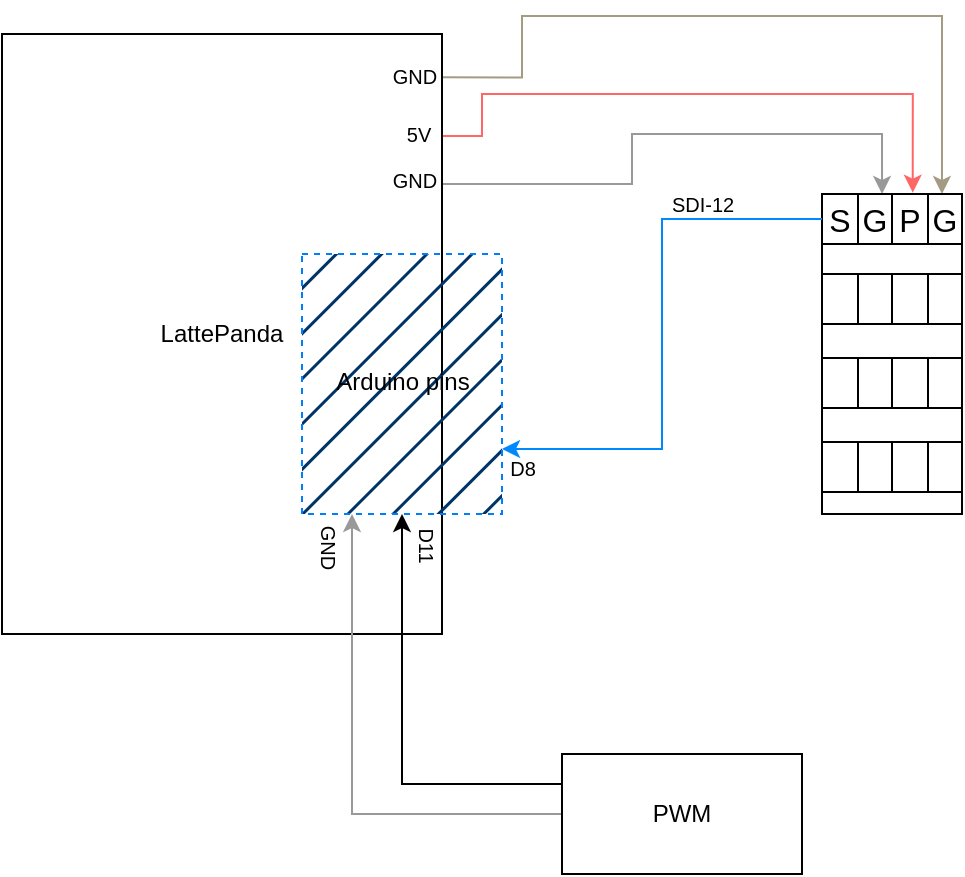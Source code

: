<mxfile version="21.6.5" type="github">
  <diagram name="Page-1" id="16e2658f-23c8-b752-8be9-c03fbebb8bbe">
    <mxGraphModel dx="1050" dy="577" grid="1" gridSize="10" guides="1" tooltips="1" connect="1" arrows="1" fold="1" page="1" pageScale="1" pageWidth="1100" pageHeight="850" background="none" math="0" shadow="0">
      <root>
        <mxCell id="0" />
        <mxCell id="1" parent="0" />
        <mxCell id="RnwgBRYVAyB-saSruq10-80" style="edgeStyle=orthogonalEdgeStyle;rounded=0;orthogonalLoop=1;jettySize=auto;html=1;exitX=1;exitY=0.25;exitDx=0;exitDy=0;entryX=0.429;entryY=0;entryDx=0;entryDy=0;entryPerimeter=0;strokeColor=#999999;" parent="1" source="RnwgBRYVAyB-saSruq10-2" target="RnwgBRYVAyB-saSruq10-26" edge="1">
          <mxGeometry relative="1" as="geometry">
            <Array as="points">
              <mxPoint x="395" y="375" />
              <mxPoint x="395" y="350" />
              <mxPoint x="520" y="350" />
            </Array>
          </mxGeometry>
        </mxCell>
        <mxCell id="RnwgBRYVAyB-saSruq10-81" style="edgeStyle=orthogonalEdgeStyle;rounded=0;orthogonalLoop=1;jettySize=auto;html=1;exitX=1;exitY=0.17;exitDx=0;exitDy=0;exitPerimeter=0;entryX=0.648;entryY=-0.027;entryDx=0;entryDy=0;entryPerimeter=0;strokeColor=#FF6666;" parent="1" source="RnwgBRYVAyB-saSruq10-2" target="RnwgBRYVAyB-saSruq10-26" edge="1">
          <mxGeometry relative="1" as="geometry">
            <Array as="points">
              <mxPoint x="320" y="351" />
              <mxPoint x="320" y="330" />
              <mxPoint x="535" y="330" />
            </Array>
          </mxGeometry>
        </mxCell>
        <mxCell id="RnwgBRYVAyB-saSruq10-84" style="edgeStyle=orthogonalEdgeStyle;rounded=0;orthogonalLoop=1;jettySize=auto;html=1;exitX=1;exitY=0.07;exitDx=0;exitDy=0;exitPerimeter=0;entryX=0.857;entryY=-0.027;entryDx=0;entryDy=0;entryPerimeter=0;strokeColor=#A39B83;" parent="1" edge="1">
          <mxGeometry relative="1" as="geometry">
            <mxPoint x="300" y="321.67" as="sourcePoint" />
            <mxPoint x="549.99" y="379.995" as="targetPoint" />
            <Array as="points">
              <mxPoint x="340" y="322" />
              <mxPoint x="340" y="291" />
              <mxPoint x="550" y="291" />
            </Array>
          </mxGeometry>
        </mxCell>
        <mxCell id="RnwgBRYVAyB-saSruq10-2" value="LattePanda" style="rounded=0;whiteSpace=wrap;html=1;rotation=0;points=[[0,0,0,0,0],[0,1,0,0,0],[0.25,0,0,0,0],[0.5,0,0,0,0],[0.75,0,0,0,0],[1,0,0,0,0],[1,0.07,0,0,0],[1,0.17,0,0,0],[1,0.25,0,0,0],[1,0.38,0,0,0],[1,0.5,0,0,0],[1,0.59,0,0,0],[1,0.68,0,0,0],[1,0.75,0,0,0],[1,0.88,0,0,0],[1,1,0,0,0]];" parent="1" vertex="1">
          <mxGeometry x="80" y="300" width="220" height="300" as="geometry" />
        </mxCell>
        <mxCell id="RnwgBRYVAyB-saSruq10-5" value="" style="rounded=0;whiteSpace=wrap;html=1;strokeColor=#007EFC;fillColor=#003366;dashed=1;fillStyle=hatch;" parent="1" vertex="1">
          <mxGeometry x="230" y="410" width="100" height="130" as="geometry" />
        </mxCell>
        <mxCell id="RnwgBRYVAyB-saSruq10-6" value="&lt;span style=&quot;font-weight: normal;&quot;&gt;&lt;font style=&quot;font-size: 12px;&quot;&gt;Arduino pins&lt;/font&gt;&lt;/span&gt;" style="text;strokeColor=none;fillColor=none;html=1;fontSize=24;fontStyle=1;verticalAlign=middle;align=center;" parent="1" vertex="1">
          <mxGeometry x="230" y="450" width="100" height="40" as="geometry" />
        </mxCell>
        <mxCell id="RnwgBRYVAyB-saSruq10-7" value="" style="rounded=0;whiteSpace=wrap;html=1;" parent="1" vertex="1">
          <mxGeometry x="490" y="380" width="70" height="160" as="geometry" />
        </mxCell>
        <mxCell id="RnwgBRYVAyB-saSruq10-25" value="" style="shape=table;startSize=0;container=1;collapsible=0;childLayout=tableLayout;fontSize=16;" parent="1" vertex="1">
          <mxGeometry x="490" y="380" width="70" height="25" as="geometry" />
        </mxCell>
        <mxCell id="RnwgBRYVAyB-saSruq10-26" value="" style="shape=tableRow;horizontal=0;startSize=0;swimlaneHead=0;swimlaneBody=0;strokeColor=inherit;top=0;left=0;bottom=0;right=0;collapsible=0;dropTarget=0;fillColor=none;points=[[0,0.5],[1,0.5]];portConstraint=eastwest;fontSize=16;" parent="RnwgBRYVAyB-saSruq10-25" vertex="1">
          <mxGeometry width="70" height="25" as="geometry" />
        </mxCell>
        <mxCell id="RnwgBRYVAyB-saSruq10-27" value="S" style="shape=partialRectangle;html=1;whiteSpace=wrap;connectable=0;strokeColor=inherit;overflow=hidden;fillColor=none;top=0;left=0;bottom=0;right=0;pointerEvents=1;fontSize=16;" parent="RnwgBRYVAyB-saSruq10-26" vertex="1">
          <mxGeometry width="18" height="25" as="geometry">
            <mxRectangle width="18" height="25" as="alternateBounds" />
          </mxGeometry>
        </mxCell>
        <mxCell id="RnwgBRYVAyB-saSruq10-52" value="G" style="shape=partialRectangle;html=1;whiteSpace=wrap;connectable=0;strokeColor=inherit;overflow=hidden;fillColor=none;top=0;left=0;bottom=0;right=0;pointerEvents=1;fontSize=16;" parent="RnwgBRYVAyB-saSruq10-26" vertex="1">
          <mxGeometry x="18" width="17" height="25" as="geometry">
            <mxRectangle width="17" height="25" as="alternateBounds" />
          </mxGeometry>
        </mxCell>
        <mxCell id="RnwgBRYVAyB-saSruq10-28" value="P" style="shape=partialRectangle;html=1;whiteSpace=wrap;connectable=0;strokeColor=inherit;overflow=hidden;fillColor=none;top=0;left=0;bottom=0;right=0;pointerEvents=1;fontSize=16;" parent="RnwgBRYVAyB-saSruq10-26" vertex="1">
          <mxGeometry x="35" width="18" height="25" as="geometry">
            <mxRectangle width="18" height="25" as="alternateBounds" />
          </mxGeometry>
        </mxCell>
        <mxCell id="RnwgBRYVAyB-saSruq10-29" value="G" style="shape=partialRectangle;html=1;whiteSpace=wrap;connectable=0;strokeColor=inherit;overflow=hidden;fillColor=none;top=0;left=0;bottom=0;right=0;pointerEvents=1;fontSize=16;" parent="RnwgBRYVAyB-saSruq10-26" vertex="1">
          <mxGeometry x="53" width="17" height="25" as="geometry">
            <mxRectangle width="17" height="25" as="alternateBounds" />
          </mxGeometry>
        </mxCell>
        <mxCell id="RnwgBRYVAyB-saSruq10-54" value="" style="shape=table;startSize=0;container=1;collapsible=0;childLayout=tableLayout;fontSize=16;" parent="1" vertex="1">
          <mxGeometry x="490" y="504" width="70" height="25" as="geometry" />
        </mxCell>
        <mxCell id="RnwgBRYVAyB-saSruq10-55" value="" style="shape=tableRow;horizontal=0;startSize=0;swimlaneHead=0;swimlaneBody=0;strokeColor=inherit;top=0;left=0;bottom=0;right=0;collapsible=0;dropTarget=0;fillColor=none;points=[[0,0.5],[1,0.5]];portConstraint=eastwest;fontSize=16;" parent="RnwgBRYVAyB-saSruq10-54" vertex="1">
          <mxGeometry width="70" height="25" as="geometry" />
        </mxCell>
        <mxCell id="RnwgBRYVAyB-saSruq10-56" value="" style="shape=partialRectangle;html=1;whiteSpace=wrap;connectable=0;strokeColor=inherit;overflow=hidden;fillColor=none;top=0;left=0;bottom=0;right=0;pointerEvents=1;fontSize=16;" parent="RnwgBRYVAyB-saSruq10-55" vertex="1">
          <mxGeometry width="18" height="25" as="geometry">
            <mxRectangle width="18" height="25" as="alternateBounds" />
          </mxGeometry>
        </mxCell>
        <mxCell id="RnwgBRYVAyB-saSruq10-57" style="shape=partialRectangle;html=1;whiteSpace=wrap;connectable=0;strokeColor=inherit;overflow=hidden;fillColor=none;top=0;left=0;bottom=0;right=0;pointerEvents=1;fontSize=16;" parent="RnwgBRYVAyB-saSruq10-55" vertex="1">
          <mxGeometry x="18" width="17" height="25" as="geometry">
            <mxRectangle width="17" height="25" as="alternateBounds" />
          </mxGeometry>
        </mxCell>
        <mxCell id="RnwgBRYVAyB-saSruq10-58" value="" style="shape=partialRectangle;html=1;whiteSpace=wrap;connectable=0;strokeColor=inherit;overflow=hidden;fillColor=none;top=0;left=0;bottom=0;right=0;pointerEvents=1;fontSize=16;" parent="RnwgBRYVAyB-saSruq10-55" vertex="1">
          <mxGeometry x="35" width="18" height="25" as="geometry">
            <mxRectangle width="18" height="25" as="alternateBounds" />
          </mxGeometry>
        </mxCell>
        <mxCell id="RnwgBRYVAyB-saSruq10-59" value="" style="shape=partialRectangle;html=1;whiteSpace=wrap;connectable=0;strokeColor=inherit;overflow=hidden;fillColor=none;top=0;left=0;bottom=0;right=0;pointerEvents=1;fontSize=16;" parent="RnwgBRYVAyB-saSruq10-55" vertex="1">
          <mxGeometry x="53" width="17" height="25" as="geometry">
            <mxRectangle width="17" height="25" as="alternateBounds" />
          </mxGeometry>
        </mxCell>
        <mxCell id="RnwgBRYVAyB-saSruq10-60" value="" style="shape=table;startSize=0;container=1;collapsible=0;childLayout=tableLayout;fontSize=16;" parent="1" vertex="1">
          <mxGeometry x="490" y="420" width="70" height="25" as="geometry" />
        </mxCell>
        <mxCell id="RnwgBRYVAyB-saSruq10-61" value="" style="shape=tableRow;horizontal=0;startSize=0;swimlaneHead=0;swimlaneBody=0;strokeColor=inherit;top=0;left=0;bottom=0;right=0;collapsible=0;dropTarget=0;fillColor=none;points=[[0,0.5],[1,0.5]];portConstraint=eastwest;fontSize=16;" parent="RnwgBRYVAyB-saSruq10-60" vertex="1">
          <mxGeometry width="70" height="25" as="geometry" />
        </mxCell>
        <mxCell id="RnwgBRYVAyB-saSruq10-62" value="" style="shape=partialRectangle;html=1;whiteSpace=wrap;connectable=0;strokeColor=inherit;overflow=hidden;fillColor=none;top=0;left=0;bottom=0;right=0;pointerEvents=1;fontSize=16;" parent="RnwgBRYVAyB-saSruq10-61" vertex="1">
          <mxGeometry width="18" height="25" as="geometry">
            <mxRectangle width="18" height="25" as="alternateBounds" />
          </mxGeometry>
        </mxCell>
        <mxCell id="RnwgBRYVAyB-saSruq10-63" value="" style="shape=partialRectangle;html=1;whiteSpace=wrap;connectable=0;strokeColor=inherit;overflow=hidden;fillColor=none;top=0;left=0;bottom=0;right=0;pointerEvents=1;fontSize=16;" parent="RnwgBRYVAyB-saSruq10-61" vertex="1">
          <mxGeometry x="18" width="17" height="25" as="geometry">
            <mxRectangle width="17" height="25" as="alternateBounds" />
          </mxGeometry>
        </mxCell>
        <mxCell id="RnwgBRYVAyB-saSruq10-64" value="" style="shape=partialRectangle;html=1;whiteSpace=wrap;connectable=0;strokeColor=inherit;overflow=hidden;fillColor=none;top=0;left=0;bottom=0;right=0;pointerEvents=1;fontSize=16;" parent="RnwgBRYVAyB-saSruq10-61" vertex="1">
          <mxGeometry x="35" width="18" height="25" as="geometry">
            <mxRectangle width="18" height="25" as="alternateBounds" />
          </mxGeometry>
        </mxCell>
        <mxCell id="RnwgBRYVAyB-saSruq10-65" value="" style="shape=partialRectangle;html=1;whiteSpace=wrap;connectable=0;strokeColor=inherit;overflow=hidden;fillColor=none;top=0;left=0;bottom=0;right=0;pointerEvents=1;fontSize=16;" parent="RnwgBRYVAyB-saSruq10-61" vertex="1">
          <mxGeometry x="53" width="17" height="25" as="geometry">
            <mxRectangle width="17" height="25" as="alternateBounds" />
          </mxGeometry>
        </mxCell>
        <mxCell id="RnwgBRYVAyB-saSruq10-66" value="" style="shape=table;startSize=0;container=1;collapsible=0;childLayout=tableLayout;fontSize=16;" parent="1" vertex="1">
          <mxGeometry x="490" y="462" width="70" height="25" as="geometry" />
        </mxCell>
        <mxCell id="RnwgBRYVAyB-saSruq10-67" value="" style="shape=tableRow;horizontal=0;startSize=0;swimlaneHead=0;swimlaneBody=0;strokeColor=inherit;top=0;left=0;bottom=0;right=0;collapsible=0;dropTarget=0;fillColor=none;points=[[0,0.5],[1,0.5]];portConstraint=eastwest;fontSize=16;" parent="RnwgBRYVAyB-saSruq10-66" vertex="1">
          <mxGeometry width="70" height="25" as="geometry" />
        </mxCell>
        <mxCell id="RnwgBRYVAyB-saSruq10-68" value="" style="shape=partialRectangle;html=1;whiteSpace=wrap;connectable=0;strokeColor=inherit;overflow=hidden;fillColor=none;top=0;left=0;bottom=0;right=0;pointerEvents=1;fontSize=16;" parent="RnwgBRYVAyB-saSruq10-67" vertex="1">
          <mxGeometry width="18" height="25" as="geometry">
            <mxRectangle width="18" height="25" as="alternateBounds" />
          </mxGeometry>
        </mxCell>
        <mxCell id="RnwgBRYVAyB-saSruq10-69" style="shape=partialRectangle;html=1;whiteSpace=wrap;connectable=0;strokeColor=inherit;overflow=hidden;fillColor=none;top=0;left=0;bottom=0;right=0;pointerEvents=1;fontSize=16;" parent="RnwgBRYVAyB-saSruq10-67" vertex="1">
          <mxGeometry x="18" width="17" height="25" as="geometry">
            <mxRectangle width="17" height="25" as="alternateBounds" />
          </mxGeometry>
        </mxCell>
        <mxCell id="RnwgBRYVAyB-saSruq10-70" value="" style="shape=partialRectangle;html=1;whiteSpace=wrap;connectable=0;strokeColor=inherit;overflow=hidden;fillColor=none;top=0;left=0;bottom=0;right=0;pointerEvents=1;fontSize=16;" parent="RnwgBRYVAyB-saSruq10-67" vertex="1">
          <mxGeometry x="35" width="18" height="25" as="geometry">
            <mxRectangle width="18" height="25" as="alternateBounds" />
          </mxGeometry>
        </mxCell>
        <mxCell id="RnwgBRYVAyB-saSruq10-71" value="" style="shape=partialRectangle;html=1;whiteSpace=wrap;connectable=0;strokeColor=inherit;overflow=hidden;fillColor=none;top=0;left=0;bottom=0;right=0;pointerEvents=1;fontSize=16;" parent="RnwgBRYVAyB-saSruq10-67" vertex="1">
          <mxGeometry x="53" width="17" height="25" as="geometry">
            <mxRectangle width="17" height="25" as="alternateBounds" />
          </mxGeometry>
        </mxCell>
        <mxCell id="RnwgBRYVAyB-saSruq10-77" value="SDI-12" style="text;strokeColor=none;fillColor=none;html=1;fontSize=10;fontStyle=0;verticalAlign=middle;align=center;" parent="1" vertex="1">
          <mxGeometry x="380" y="365" width="100" height="40" as="geometry" />
        </mxCell>
        <mxCell id="RnwgBRYVAyB-saSruq10-78" style="edgeStyle=orthogonalEdgeStyle;rounded=0;orthogonalLoop=1;jettySize=auto;html=1;exitX=0;exitY=0.5;exitDx=0;exitDy=0;entryX=1;entryY=0.75;entryDx=0;entryDy=0;strokeColor=#0088FF;" parent="1" source="RnwgBRYVAyB-saSruq10-26" target="RnwgBRYVAyB-saSruq10-5" edge="1">
          <mxGeometry relative="1" as="geometry" />
        </mxCell>
        <mxCell id="RnwgBRYVAyB-saSruq10-79" value="D8" style="text;strokeColor=none;fillColor=none;html=1;fontSize=10;fontStyle=0;verticalAlign=middle;align=center;" parent="1" vertex="1">
          <mxGeometry x="290" y="496.5" width="100" height="40" as="geometry" />
        </mxCell>
        <mxCell id="RnwgBRYVAyB-saSruq10-82" value="5V" style="text;strokeColor=none;fillColor=none;html=1;fontSize=10;fontStyle=0;verticalAlign=middle;align=center;" parent="1" vertex="1">
          <mxGeometry x="238" y="330" width="100" height="40" as="geometry" />
        </mxCell>
        <mxCell id="RnwgBRYVAyB-saSruq10-83" value="GND" style="text;strokeColor=none;fillColor=none;html=1;fontSize=10;fontStyle=0;verticalAlign=middle;align=center;" parent="1" vertex="1">
          <mxGeometry x="236" y="353" width="100" height="40" as="geometry" />
        </mxCell>
        <mxCell id="RnwgBRYVAyB-saSruq10-85" value="GND" style="text;strokeColor=none;fillColor=none;html=1;fontSize=10;fontStyle=0;verticalAlign=middle;align=center;" parent="1" vertex="1">
          <mxGeometry x="236" y="301" width="100" height="40" as="geometry" />
        </mxCell>
        <mxCell id="RnwgBRYVAyB-saSruq10-91" style="edgeStyle=orthogonalEdgeStyle;rounded=0;orthogonalLoop=1;jettySize=auto;html=1;exitX=0;exitY=0.5;exitDx=0;exitDy=0;entryX=0.25;entryY=1;entryDx=0;entryDy=0;strokeColor=#999999;" parent="1" source="RnwgBRYVAyB-saSruq10-88" target="RnwgBRYVAyB-saSruq10-5" edge="1">
          <mxGeometry relative="1" as="geometry">
            <mxPoint x="260" y="710" as="targetPoint" />
          </mxGeometry>
        </mxCell>
        <mxCell id="RnwgBRYVAyB-saSruq10-92" style="edgeStyle=orthogonalEdgeStyle;rounded=0;orthogonalLoop=1;jettySize=auto;html=1;exitX=0;exitY=0.25;exitDx=0;exitDy=0;entryX=0.5;entryY=1;entryDx=0;entryDy=0;" parent="1" source="RnwgBRYVAyB-saSruq10-88" target="RnwgBRYVAyB-saSruq10-5" edge="1">
          <mxGeometry relative="1" as="geometry" />
        </mxCell>
        <mxCell id="RnwgBRYVAyB-saSruq10-88" value="PWM" style="rounded=0;whiteSpace=wrap;html=1;" parent="1" vertex="1">
          <mxGeometry x="360" y="660" width="120" height="60" as="geometry" />
        </mxCell>
        <mxCell id="RnwgBRYVAyB-saSruq10-90" value="GND" style="text;strokeColor=none;fillColor=none;html=1;fontSize=10;fontStyle=0;verticalAlign=middle;align=center;rotation=90;" parent="1" vertex="1">
          <mxGeometry x="194" y="536.5" width="100" height="40" as="geometry" />
        </mxCell>
        <mxCell id="RnwgBRYVAyB-saSruq10-94" value="D11" style="text;strokeColor=none;fillColor=none;html=1;fontSize=10;fontStyle=0;verticalAlign=middle;align=center;rotation=90;" parent="1" vertex="1">
          <mxGeometry x="243" y="535.5" width="100" height="40" as="geometry" />
        </mxCell>
      </root>
    </mxGraphModel>
  </diagram>
</mxfile>
